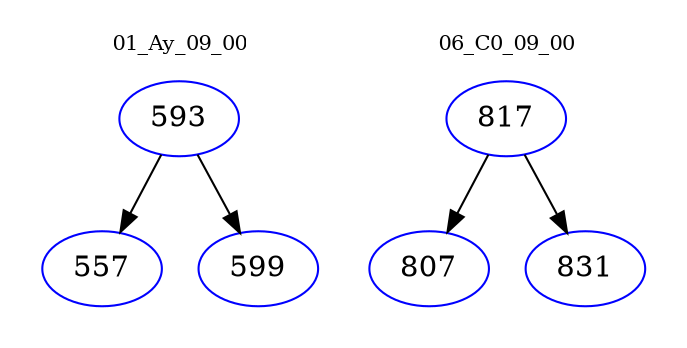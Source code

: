 digraph{
subgraph cluster_0 {
color = white
label = "01_Ay_09_00";
fontsize=10;
T0_593 [label="593", color="blue"]
T0_593 -> T0_557 [color="black"]
T0_557 [label="557", color="blue"]
T0_593 -> T0_599 [color="black"]
T0_599 [label="599", color="blue"]
}
subgraph cluster_1 {
color = white
label = "06_C0_09_00";
fontsize=10;
T1_817 [label="817", color="blue"]
T1_817 -> T1_807 [color="black"]
T1_807 [label="807", color="blue"]
T1_817 -> T1_831 [color="black"]
T1_831 [label="831", color="blue"]
}
}

